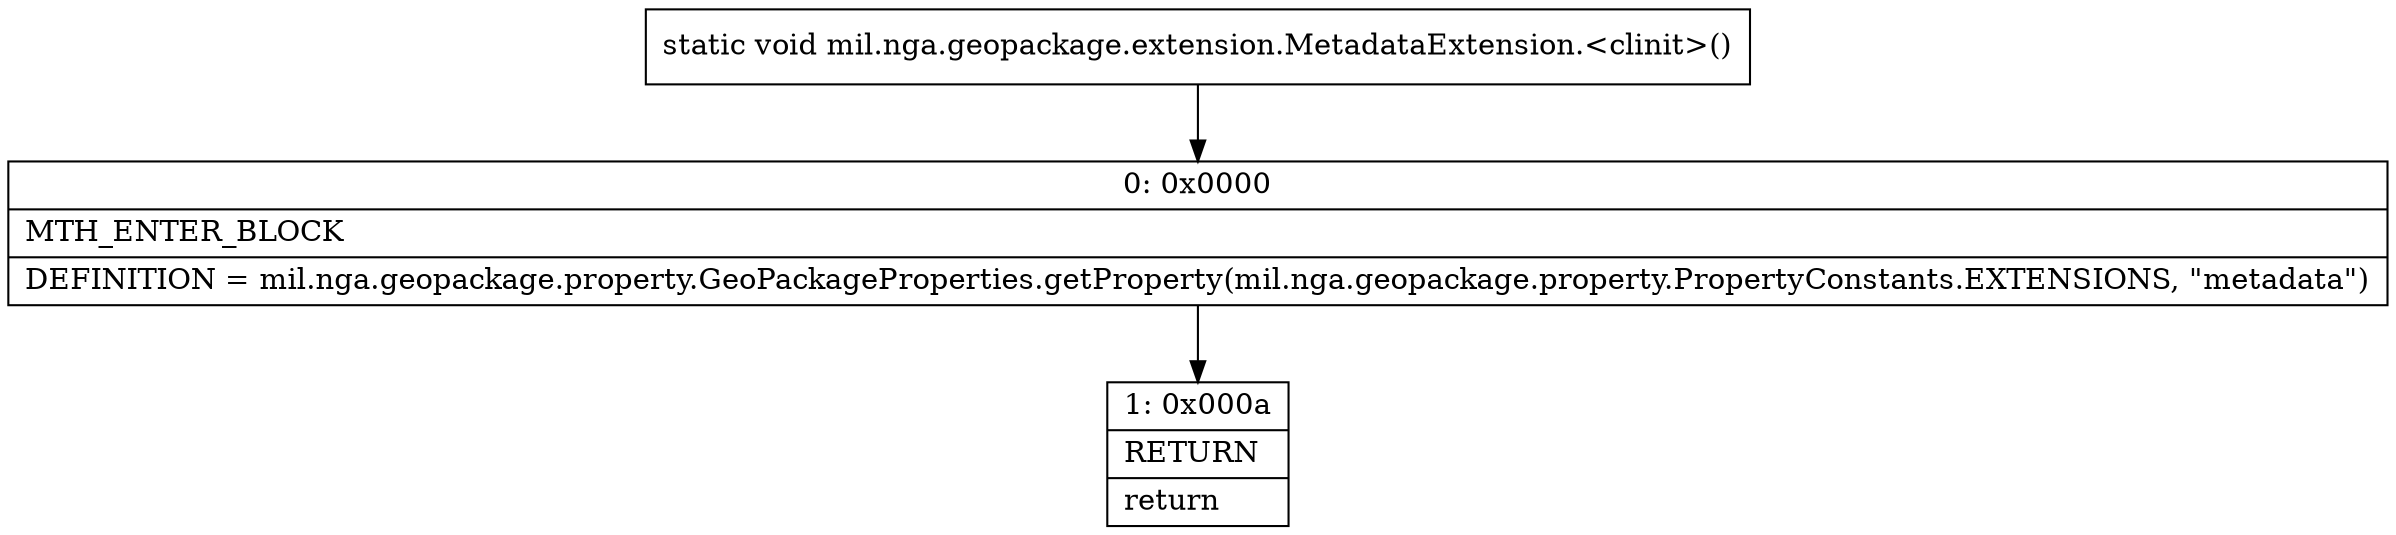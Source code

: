 digraph "CFG formil.nga.geopackage.extension.MetadataExtension.\<clinit\>()V" {
Node_0 [shape=record,label="{0\:\ 0x0000|MTH_ENTER_BLOCK\l|DEFINITION = mil.nga.geopackage.property.GeoPackageProperties.getProperty(mil.nga.geopackage.property.PropertyConstants.EXTENSIONS, \"metadata\")\l}"];
Node_1 [shape=record,label="{1\:\ 0x000a|RETURN\l|return\l}"];
MethodNode[shape=record,label="{static void mil.nga.geopackage.extension.MetadataExtension.\<clinit\>() }"];
MethodNode -> Node_0;
Node_0 -> Node_1;
}

